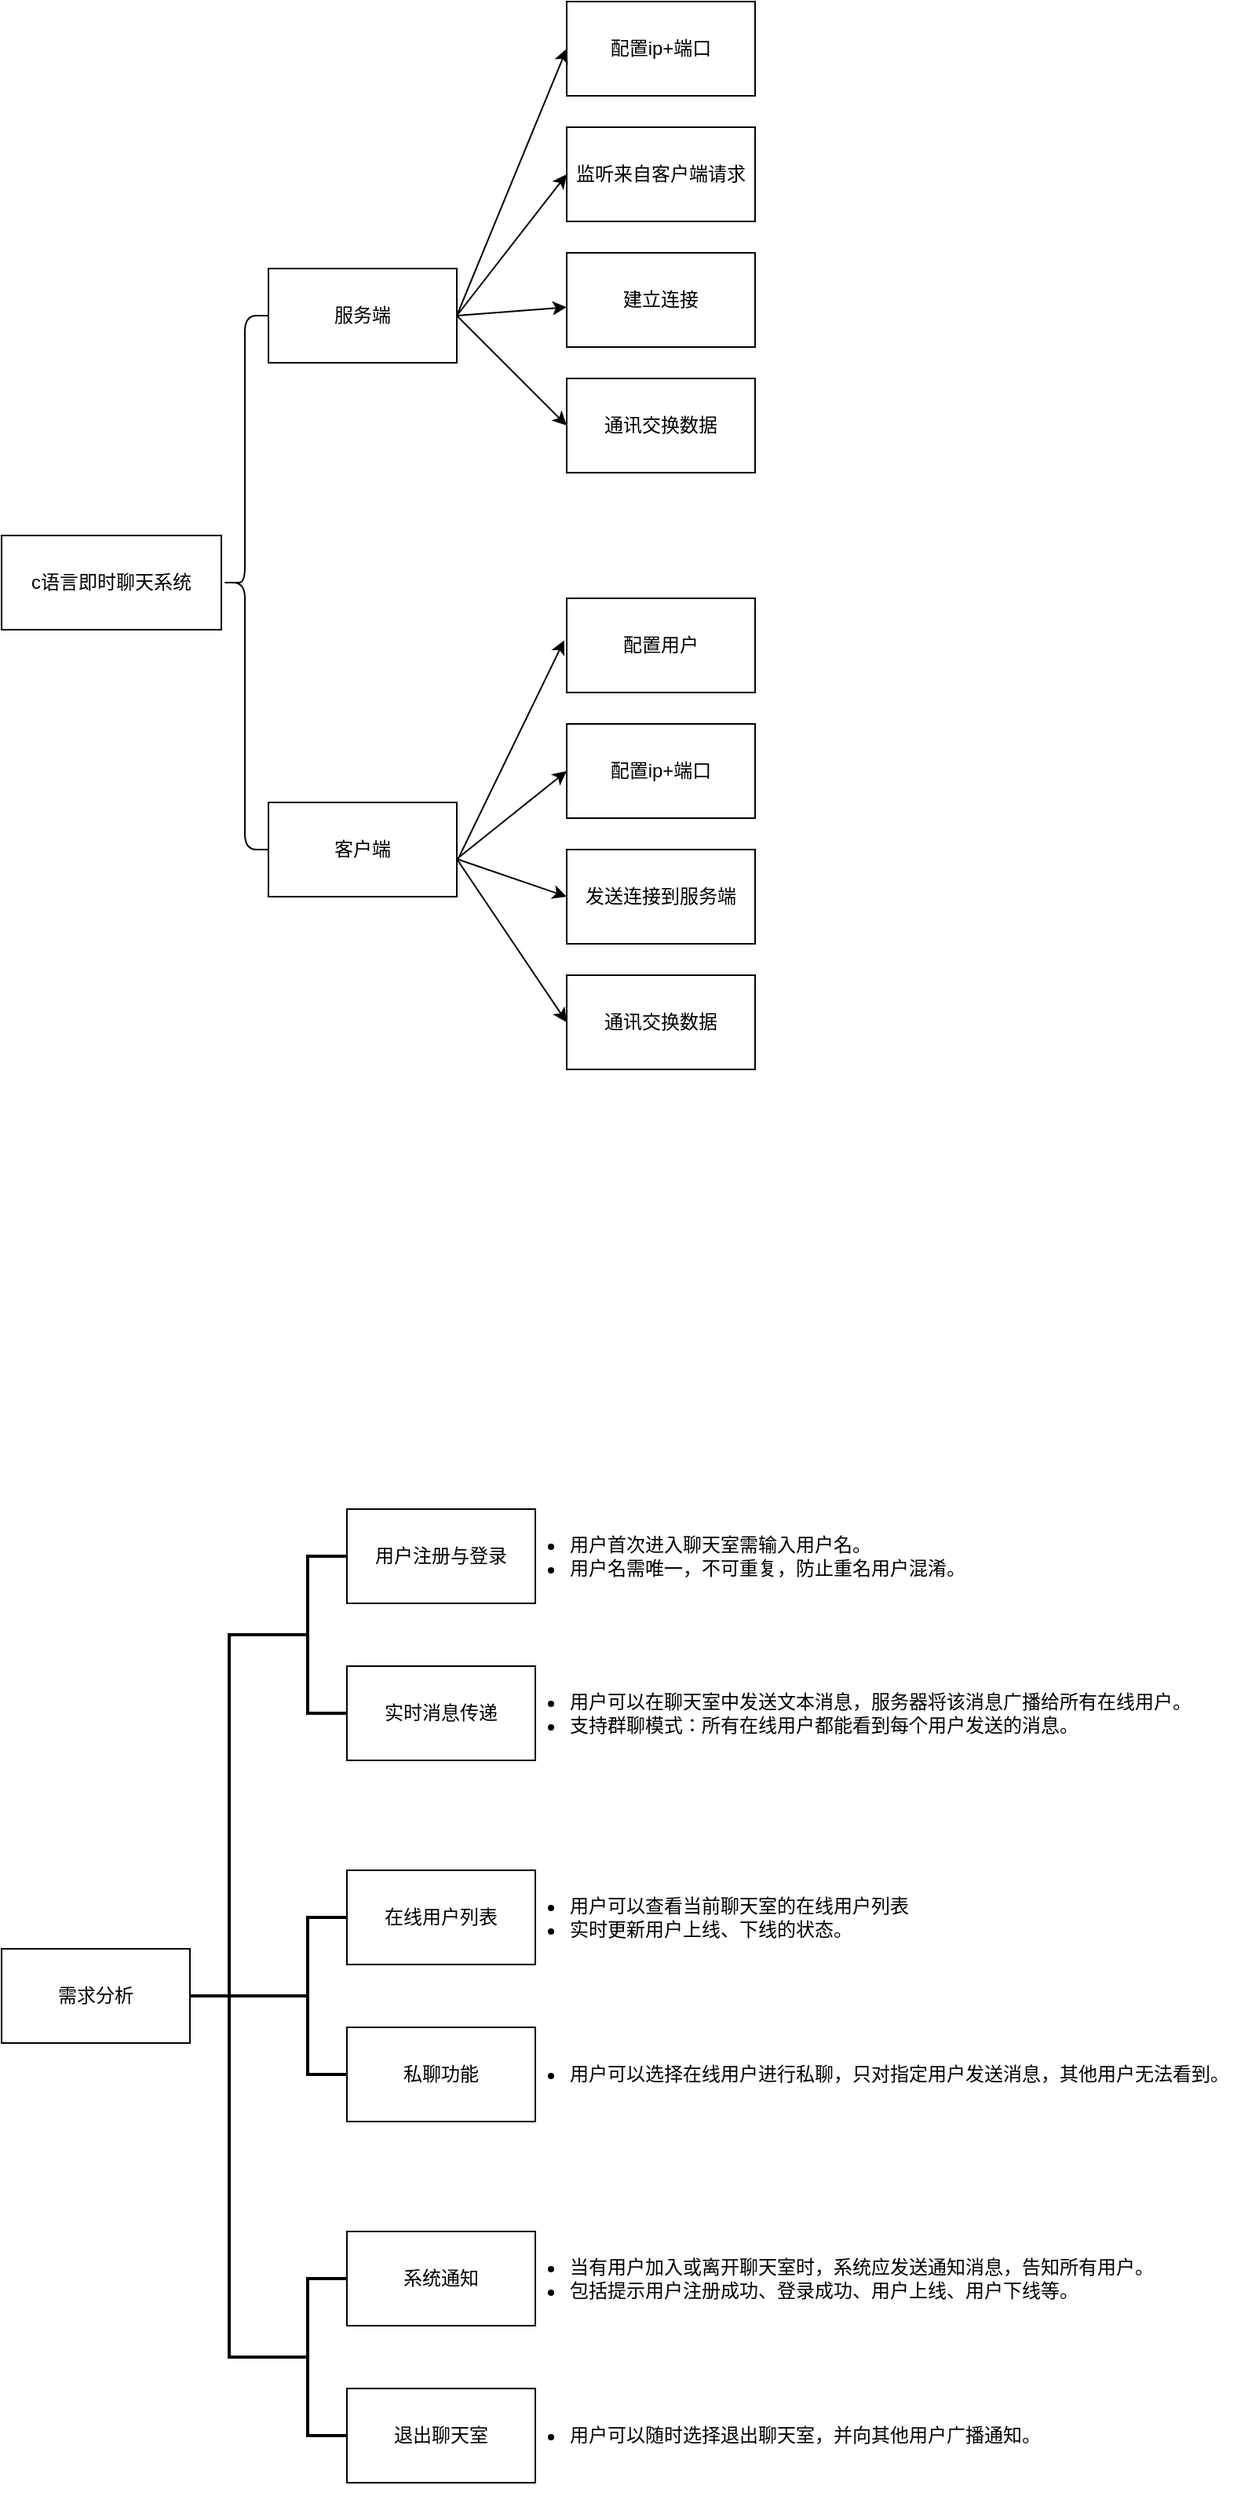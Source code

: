 <mxfile version="22.1.2" type="device">
  <diagram name="第 1 页" id="zGEOmpZWU3tEoxPUaqe9">
    <mxGraphModel dx="1548" dy="894" grid="1" gridSize="10" guides="1" tooltips="1" connect="1" arrows="1" fold="1" page="1" pageScale="1" pageWidth="1169" pageHeight="827" math="0" shadow="0">
      <root>
        <mxCell id="0" />
        <mxCell id="1" parent="0" />
        <mxCell id="Qgixmg4nz-Rdwc6t9vPS-1" value="c语言即时聊天系统" style="rounded=0;whiteSpace=wrap;html=1;" parent="1" vertex="1">
          <mxGeometry x="80" y="370" width="140" height="60" as="geometry" />
        </mxCell>
        <mxCell id="Qgixmg4nz-Rdwc6t9vPS-4" value="服务端" style="rounded=0;whiteSpace=wrap;html=1;" parent="1" vertex="1">
          <mxGeometry x="250" y="200" width="120" height="60" as="geometry" />
        </mxCell>
        <mxCell id="Qgixmg4nz-Rdwc6t9vPS-5" value="客户端" style="rounded=0;whiteSpace=wrap;html=1;" parent="1" vertex="1">
          <mxGeometry x="250" y="540" width="120" height="60" as="geometry" />
        </mxCell>
        <mxCell id="Qgixmg4nz-Rdwc6t9vPS-7" value="" style="shape=curlyBracket;whiteSpace=wrap;html=1;rounded=1;flipH=1;labelPosition=right;verticalLabelPosition=middle;align=left;verticalAlign=middle;rotation=-180;" parent="1" vertex="1">
          <mxGeometry x="220" y="230" width="30" height="340" as="geometry" />
        </mxCell>
        <mxCell id="Qgixmg4nz-Rdwc6t9vPS-17" value="配置ip+端口" style="rounded=0;whiteSpace=wrap;html=1;" parent="1" vertex="1">
          <mxGeometry x="440" y="30" width="120" height="60" as="geometry" />
        </mxCell>
        <mxCell id="Qgixmg4nz-Rdwc6t9vPS-18" value="" style="endArrow=classic;html=1;rounded=0;exitX=1;exitY=0.5;exitDx=0;exitDy=0;entryX=0;entryY=0.5;entryDx=0;entryDy=0;" parent="1" source="Qgixmg4nz-Rdwc6t9vPS-4" target="Qgixmg4nz-Rdwc6t9vPS-17" edge="1">
          <mxGeometry width="50" height="50" relative="1" as="geometry">
            <mxPoint x="530" y="330" as="sourcePoint" />
            <mxPoint x="580" y="280" as="targetPoint" />
          </mxGeometry>
        </mxCell>
        <mxCell id="Qgixmg4nz-Rdwc6t9vPS-19" value="" style="endArrow=classic;html=1;rounded=0;exitX=1;exitY=0.5;exitDx=0;exitDy=0;entryX=0;entryY=0.5;entryDx=0;entryDy=0;" parent="1" source="Qgixmg4nz-Rdwc6t9vPS-4" target="Qgixmg4nz-Rdwc6t9vPS-20" edge="1">
          <mxGeometry width="50" height="50" relative="1" as="geometry">
            <mxPoint x="530" y="330" as="sourcePoint" />
            <mxPoint x="440" y="190" as="targetPoint" />
          </mxGeometry>
        </mxCell>
        <mxCell id="Qgixmg4nz-Rdwc6t9vPS-20" value="监听来自客户端请求" style="rounded=0;whiteSpace=wrap;html=1;" parent="1" vertex="1">
          <mxGeometry x="440" y="110" width="120" height="60" as="geometry" />
        </mxCell>
        <mxCell id="Qgixmg4nz-Rdwc6t9vPS-21" value="" style="endArrow=classic;html=1;rounded=0;exitX=1;exitY=0.5;exitDx=0;exitDy=0;" parent="1" source="Qgixmg4nz-Rdwc6t9vPS-4" target="Qgixmg4nz-Rdwc6t9vPS-22" edge="1">
          <mxGeometry width="50" height="50" relative="1" as="geometry">
            <mxPoint x="530" y="330" as="sourcePoint" />
            <mxPoint x="440" y="260" as="targetPoint" />
          </mxGeometry>
        </mxCell>
        <mxCell id="Qgixmg4nz-Rdwc6t9vPS-22" value="建立连接" style="rounded=0;whiteSpace=wrap;html=1;" parent="1" vertex="1">
          <mxGeometry x="440" y="190" width="120" height="60" as="geometry" />
        </mxCell>
        <mxCell id="Qgixmg4nz-Rdwc6t9vPS-25" value="通讯交换数据" style="rounded=0;whiteSpace=wrap;html=1;" parent="1" vertex="1">
          <mxGeometry x="440" y="270" width="120" height="60" as="geometry" />
        </mxCell>
        <mxCell id="Qgixmg4nz-Rdwc6t9vPS-26" value="" style="endArrow=classic;html=1;rounded=0;exitX=1;exitY=0.5;exitDx=0;exitDy=0;entryX=0;entryY=0.5;entryDx=0;entryDy=0;" parent="1" source="Qgixmg4nz-Rdwc6t9vPS-4" target="Qgixmg4nz-Rdwc6t9vPS-25" edge="1">
          <mxGeometry width="50" height="50" relative="1" as="geometry">
            <mxPoint x="530" y="330" as="sourcePoint" />
            <mxPoint x="580" y="280" as="targetPoint" />
          </mxGeometry>
        </mxCell>
        <mxCell id="Qgixmg4nz-Rdwc6t9vPS-27" value="配置ip+端口" style="rounded=0;whiteSpace=wrap;html=1;" parent="1" vertex="1">
          <mxGeometry x="440" y="490" width="120" height="60" as="geometry" />
        </mxCell>
        <mxCell id="Qgixmg4nz-Rdwc6t9vPS-28" value="" style="endArrow=classic;html=1;rounded=0;exitX=1;exitY=0.5;exitDx=0;exitDy=0;entryX=0;entryY=0.5;entryDx=0;entryDy=0;" parent="1" target="Qgixmg4nz-Rdwc6t9vPS-27" edge="1">
          <mxGeometry width="50" height="50" relative="1" as="geometry">
            <mxPoint x="370" y="576" as="sourcePoint" />
            <mxPoint x="580" y="646" as="targetPoint" />
          </mxGeometry>
        </mxCell>
        <mxCell id="Qgixmg4nz-Rdwc6t9vPS-29" value="" style="endArrow=classic;html=1;rounded=0;exitX=1;exitY=0.5;exitDx=0;exitDy=0;entryX=0;entryY=0.5;entryDx=0;entryDy=0;" parent="1" target="Qgixmg4nz-Rdwc6t9vPS-30" edge="1">
          <mxGeometry width="50" height="50" relative="1" as="geometry">
            <mxPoint x="370" y="576" as="sourcePoint" />
            <mxPoint x="440" y="506" as="targetPoint" />
          </mxGeometry>
        </mxCell>
        <mxCell id="Qgixmg4nz-Rdwc6t9vPS-30" value="发送连接到服务端" style="rounded=0;whiteSpace=wrap;html=1;" parent="1" vertex="1">
          <mxGeometry x="440" y="570" width="120" height="60" as="geometry" />
        </mxCell>
        <mxCell id="Qgixmg4nz-Rdwc6t9vPS-32" value="通讯交换数据" style="rounded=0;whiteSpace=wrap;html=1;" parent="1" vertex="1">
          <mxGeometry x="440" y="650" width="120" height="60" as="geometry" />
        </mxCell>
        <mxCell id="Qgixmg4nz-Rdwc6t9vPS-33" value="" style="endArrow=classic;html=1;rounded=0;exitX=1;exitY=0.5;exitDx=0;exitDy=0;entryX=0;entryY=0.5;entryDx=0;entryDy=0;" parent="1" target="Qgixmg4nz-Rdwc6t9vPS-32" edge="1">
          <mxGeometry width="50" height="50" relative="1" as="geometry">
            <mxPoint x="370" y="576" as="sourcePoint" />
            <mxPoint x="580" y="336" as="targetPoint" />
          </mxGeometry>
        </mxCell>
        <mxCell id="Qgixmg4nz-Rdwc6t9vPS-34" value="" style="endArrow=classic;html=1;rounded=0;exitX=0.999;exitY=0.631;exitDx=0;exitDy=0;exitPerimeter=0;entryX=-0.013;entryY=0.445;entryDx=0;entryDy=0;entryPerimeter=0;" parent="1" source="Qgixmg4nz-Rdwc6t9vPS-5" target="Qgixmg4nz-Rdwc6t9vPS-35" edge="1">
          <mxGeometry width="50" height="50" relative="1" as="geometry">
            <mxPoint x="530" y="500" as="sourcePoint" />
            <mxPoint x="440" y="420" as="targetPoint" />
          </mxGeometry>
        </mxCell>
        <mxCell id="Qgixmg4nz-Rdwc6t9vPS-35" value="配置用户" style="rounded=0;whiteSpace=wrap;html=1;" parent="1" vertex="1">
          <mxGeometry x="440" y="410" width="120" height="60" as="geometry" />
        </mxCell>
        <mxCell id="Qgixmg4nz-Rdwc6t9vPS-36" value="需求分析" style="rounded=0;whiteSpace=wrap;html=1;" parent="1" vertex="1">
          <mxGeometry x="80" y="1270" width="120" height="60" as="geometry" />
        </mxCell>
        <mxCell id="Qgixmg4nz-Rdwc6t9vPS-38" value="" style="strokeWidth=2;html=1;shape=mxgraph.flowchart.annotation_2;align=left;labelPosition=right;pointerEvents=1;" parent="1" vertex="1">
          <mxGeometry x="200" y="1070" width="50" height="460" as="geometry" />
        </mxCell>
        <mxCell id="Qgixmg4nz-Rdwc6t9vPS-39" value="" style="strokeWidth=2;html=1;shape=mxgraph.flowchart.annotation_2;align=left;labelPosition=right;pointerEvents=1;" parent="1" vertex="1">
          <mxGeometry x="250" y="1020" width="50" height="100" as="geometry" />
        </mxCell>
        <mxCell id="Qgixmg4nz-Rdwc6t9vPS-41" value="" style="strokeWidth=2;html=1;shape=mxgraph.flowchart.annotation_2;align=left;labelPosition=right;pointerEvents=1;" parent="1" vertex="1">
          <mxGeometry x="250" y="1480" width="50" height="100" as="geometry" />
        </mxCell>
        <mxCell id="Qgixmg4nz-Rdwc6t9vPS-42" value="" style="strokeWidth=2;html=1;shape=mxgraph.flowchart.annotation_2;align=left;labelPosition=right;pointerEvents=1;" parent="1" vertex="1">
          <mxGeometry x="250" y="1250" width="50" height="100" as="geometry" />
        </mxCell>
        <mxCell id="Qgixmg4nz-Rdwc6t9vPS-45" value="" style="endArrow=none;html=1;rounded=0;exitX=0;exitY=0.5;exitDx=0;exitDy=0;exitPerimeter=0;entryX=0.471;entryY=0.5;entryDx=0;entryDy=0;entryPerimeter=0;strokeWidth=2;" parent="1" source="Qgixmg4nz-Rdwc6t9vPS-42" target="Qgixmg4nz-Rdwc6t9vPS-38" edge="1">
          <mxGeometry width="50" height="50" relative="1" as="geometry">
            <mxPoint x="300" y="1260" as="sourcePoint" />
            <mxPoint x="350" y="1210" as="targetPoint" />
          </mxGeometry>
        </mxCell>
        <mxCell id="Qgixmg4nz-Rdwc6t9vPS-46" value="用户注册与登录" style="rounded=0;whiteSpace=wrap;html=1;" parent="1" vertex="1">
          <mxGeometry x="300" y="990" width="120" height="60" as="geometry" />
        </mxCell>
        <mxCell id="Qgixmg4nz-Rdwc6t9vPS-47" value="实时消息传递" style="rounded=0;whiteSpace=wrap;html=1;" parent="1" vertex="1">
          <mxGeometry x="300" y="1090" width="120" height="60" as="geometry" />
        </mxCell>
        <mxCell id="Qgixmg4nz-Rdwc6t9vPS-48" value="在线用户列表" style="rounded=0;whiteSpace=wrap;html=1;" parent="1" vertex="1">
          <mxGeometry x="300" y="1220" width="120" height="60" as="geometry" />
        </mxCell>
        <mxCell id="Qgixmg4nz-Rdwc6t9vPS-49" value="私聊功能" style="rounded=0;whiteSpace=wrap;html=1;" parent="1" vertex="1">
          <mxGeometry x="300" y="1320" width="120" height="60" as="geometry" />
        </mxCell>
        <mxCell id="Qgixmg4nz-Rdwc6t9vPS-50" value="系统通知" style="rounded=0;whiteSpace=wrap;html=1;" parent="1" vertex="1">
          <mxGeometry x="300" y="1450" width="120" height="60" as="geometry" />
        </mxCell>
        <mxCell id="Qgixmg4nz-Rdwc6t9vPS-51" value="退出聊天室" style="rounded=0;whiteSpace=wrap;html=1;" parent="1" vertex="1">
          <mxGeometry x="300" y="1550" width="120" height="60" as="geometry" />
        </mxCell>
        <mxCell id="Qgixmg4nz-Rdwc6t9vPS-59" value="&lt;ul&gt;&lt;li&gt;用户首次进入聊天室需输入用户名。&lt;br&gt;&lt;/li&gt;&lt;li&gt;用户名需唯一，不可重复，防止重名用户混淆。&lt;/li&gt;&lt;/ul&gt;" style="text;strokeColor=none;fillColor=none;html=1;whiteSpace=wrap;verticalAlign=middle;overflow=hidden;" parent="1" vertex="1">
          <mxGeometry x="400" y="980" width="310" height="80" as="geometry" />
        </mxCell>
        <mxCell id="Qgixmg4nz-Rdwc6t9vPS-60" value="&lt;ul&gt;&lt;li&gt;用户可以在聊天室中发送文本消息，服务器将该消息广播给所有在线用户。&lt;br&gt;&lt;/li&gt;&lt;li&gt;支持群聊模式：所有在线用户都能看到每个用户发送的消息。&lt;/li&gt;&lt;/ul&gt;" style="text;strokeColor=none;fillColor=none;html=1;whiteSpace=wrap;verticalAlign=middle;overflow=hidden;" parent="1" vertex="1">
          <mxGeometry x="400" y="1080" width="450" height="80" as="geometry" />
        </mxCell>
        <mxCell id="Qgixmg4nz-Rdwc6t9vPS-61" value="&lt;ul&gt;&lt;li&gt;用户可以查看当前聊天室的在线用户列表&lt;br&gt;&lt;/li&gt;&lt;li&gt;实时更新用户上线、下线的状态。&lt;/li&gt;&lt;/ul&gt;" style="text;strokeColor=none;fillColor=none;html=1;whiteSpace=wrap;verticalAlign=middle;overflow=hidden;" parent="1" vertex="1">
          <mxGeometry x="400" y="1210" width="450" height="80" as="geometry" />
        </mxCell>
        <mxCell id="Qgixmg4nz-Rdwc6t9vPS-62" value="&lt;ul&gt;&lt;li&gt;用户可以选择在线用户进行私聊，只对指定用户发送消息，其他用户无法看到。&lt;br&gt;&lt;/li&gt;&lt;/ul&gt;" style="text;strokeColor=none;fillColor=none;html=1;whiteSpace=wrap;verticalAlign=middle;overflow=hidden;" parent="1" vertex="1">
          <mxGeometry x="400" y="1310" width="480" height="80" as="geometry" />
        </mxCell>
        <mxCell id="Qgixmg4nz-Rdwc6t9vPS-63" value="&lt;ul&gt;&lt;li&gt;当有用户加入或离开聊天室时，系统应发送通知消息，告知所有用户。&lt;br&gt;&lt;/li&gt;&lt;li&gt;包括提示用户注册成功、登录成功、用户上线、用户下线等。&lt;/li&gt;&lt;/ul&gt;" style="text;strokeColor=none;fillColor=none;html=1;whiteSpace=wrap;verticalAlign=middle;overflow=hidden;" parent="1" vertex="1">
          <mxGeometry x="400" y="1440" width="450" height="80" as="geometry" />
        </mxCell>
        <mxCell id="Qgixmg4nz-Rdwc6t9vPS-64" value="&lt;ul&gt;&lt;li&gt;用户可以随时选择退出聊天室，并向其他用户广播通知。&lt;br&gt;&lt;/li&gt;&lt;/ul&gt;" style="text;strokeColor=none;fillColor=none;html=1;whiteSpace=wrap;verticalAlign=middle;overflow=hidden;" parent="1" vertex="1">
          <mxGeometry x="400" y="1540" width="450" height="80" as="geometry" />
        </mxCell>
      </root>
    </mxGraphModel>
  </diagram>
</mxfile>
